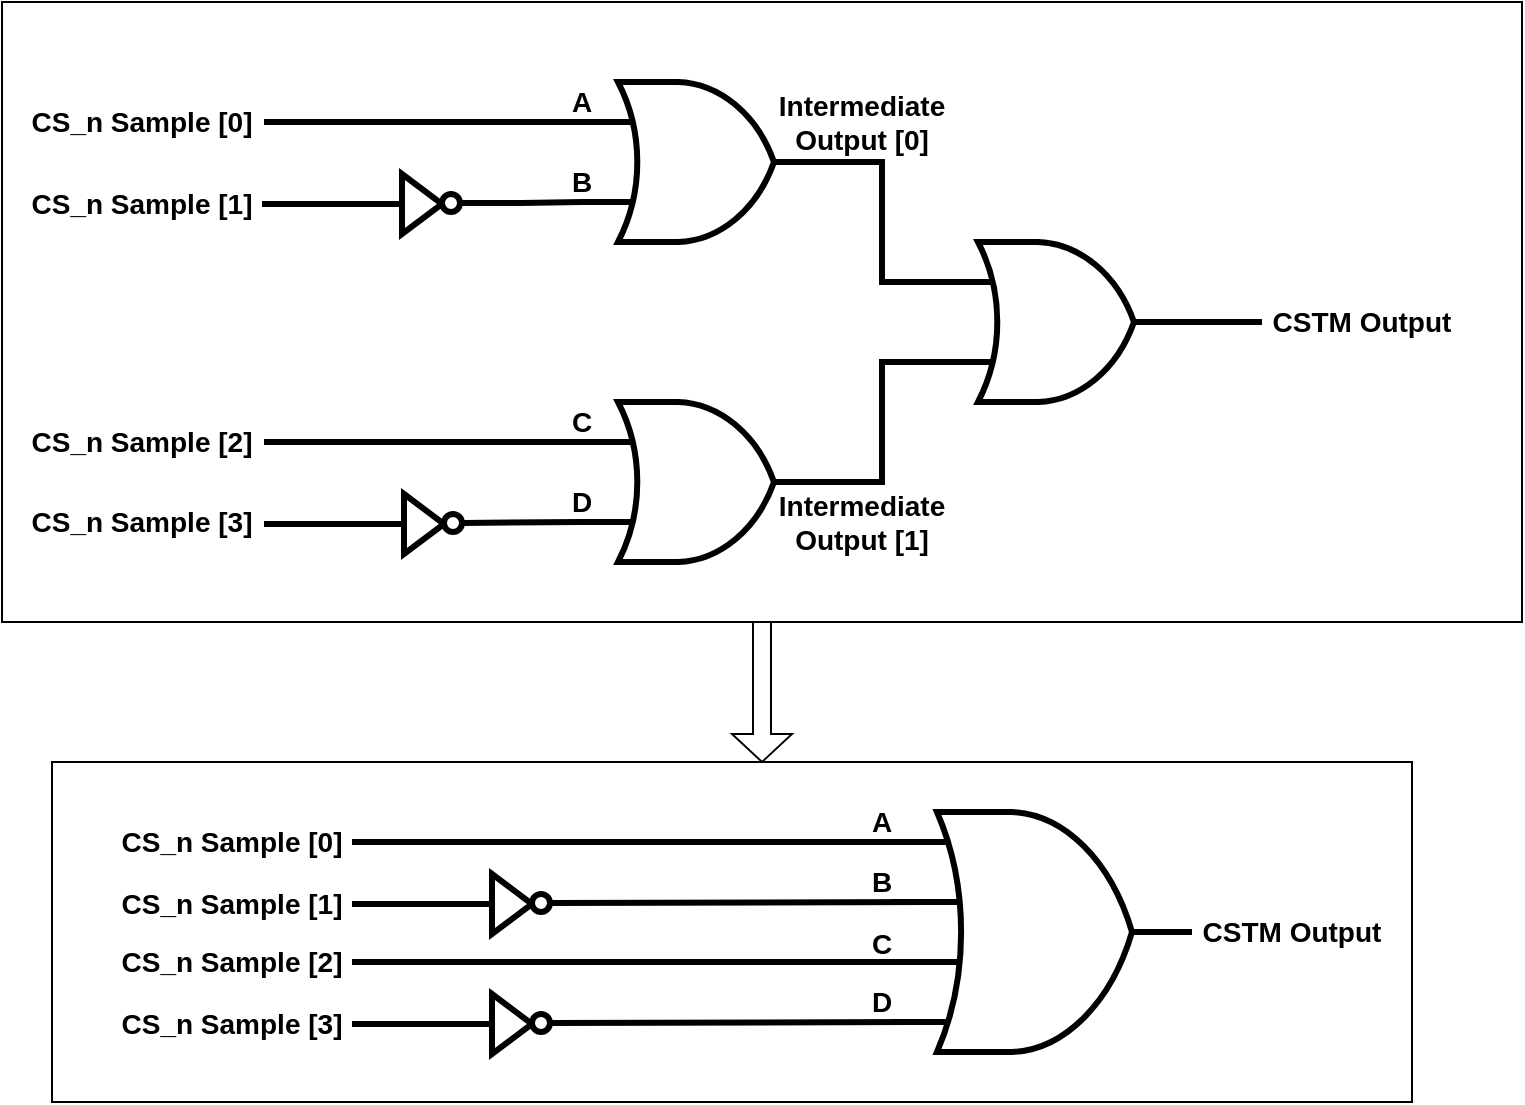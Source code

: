 <mxfile version="24.7.10">
  <diagram name="Page-1" id="rSAMqZ4DrXT9g6BvH1cz">
    <mxGraphModel dx="1094" dy="744" grid="1" gridSize="10" guides="1" tooltips="1" connect="1" arrows="1" fold="1" page="1" pageScale="1" pageWidth="850" pageHeight="1100" math="0" shadow="0">
      <root>
        <mxCell id="0" />
        <mxCell id="1" parent="0" />
        <mxCell id="oXpmxhtpxY_ralDpMQTe-60" value="" style="rounded=0;whiteSpace=wrap;html=1;" vertex="1" parent="1">
          <mxGeometry x="55" y="500" width="680" height="170" as="geometry" />
        </mxCell>
        <mxCell id="oXpmxhtpxY_ralDpMQTe-59" value="" style="rounded=0;whiteSpace=wrap;html=1;" vertex="1" parent="1">
          <mxGeometry x="30" y="120" width="760" height="310" as="geometry" />
        </mxCell>
        <mxCell id="oXpmxhtpxY_ralDpMQTe-8" value="" style="verticalLabelPosition=bottom;shadow=0;dashed=0;align=center;html=1;verticalAlign=top;shape=mxgraph.electrical.logic_gates.logic_gate;operation=or;strokeWidth=3;" vertex="1" parent="1">
          <mxGeometry x="320" y="160" width="120" height="80" as="geometry" />
        </mxCell>
        <mxCell id="oXpmxhtpxY_ralDpMQTe-9" value="" style="verticalLabelPosition=bottom;shadow=0;dashed=0;align=center;html=1;verticalAlign=top;shape=mxgraph.electrical.logic_gates.logic_gate;operation=or;strokeWidth=3;" vertex="1" parent="1">
          <mxGeometry x="320" y="320" width="120" height="80" as="geometry" />
        </mxCell>
        <mxCell id="oXpmxhtpxY_ralDpMQTe-13" style="edgeStyle=orthogonalEdgeStyle;rounded=0;orthogonalLoop=1;jettySize=auto;html=1;endArrow=none;endFill=0;strokeWidth=3;" edge="1" parent="1" source="oXpmxhtpxY_ralDpMQTe-10">
          <mxGeometry relative="1" as="geometry">
            <mxPoint x="160" y="221" as="targetPoint" />
          </mxGeometry>
        </mxCell>
        <mxCell id="oXpmxhtpxY_ralDpMQTe-10" value="" style="triangle;whiteSpace=wrap;html=1;strokeWidth=3;" vertex="1" parent="1">
          <mxGeometry x="230" y="206" width="20" height="30" as="geometry" />
        </mxCell>
        <mxCell id="oXpmxhtpxY_ralDpMQTe-11" value="" style="ellipse;whiteSpace=wrap;html=1;aspect=fixed;strokeWidth=3;" vertex="1" parent="1">
          <mxGeometry x="250" y="216" width="9" height="9" as="geometry" />
        </mxCell>
        <mxCell id="oXpmxhtpxY_ralDpMQTe-12" style="edgeStyle=orthogonalEdgeStyle;rounded=0;orthogonalLoop=1;jettySize=auto;html=1;entryX=0;entryY=0.75;entryDx=0;entryDy=0;entryPerimeter=0;strokeWidth=3;endArrow=none;endFill=0;" edge="1" parent="1" source="oXpmxhtpxY_ralDpMQTe-11" target="oXpmxhtpxY_ralDpMQTe-8">
          <mxGeometry relative="1" as="geometry" />
        </mxCell>
        <mxCell id="oXpmxhtpxY_ralDpMQTe-14" style="edgeStyle=orthogonalEdgeStyle;rounded=0;orthogonalLoop=1;jettySize=auto;html=1;endArrow=none;endFill=0;strokeWidth=3;" edge="1" parent="1">
          <mxGeometry relative="1" as="geometry">
            <mxPoint x="161" y="180" as="targetPoint" />
            <mxPoint x="320" y="180" as="sourcePoint" />
          </mxGeometry>
        </mxCell>
        <mxCell id="oXpmxhtpxY_ralDpMQTe-15" style="edgeStyle=orthogonalEdgeStyle;rounded=0;orthogonalLoop=1;jettySize=auto;html=1;endArrow=none;endFill=0;strokeWidth=3;" edge="1" parent="1" source="oXpmxhtpxY_ralDpMQTe-16">
          <mxGeometry relative="1" as="geometry">
            <mxPoint x="161" y="381" as="targetPoint" />
          </mxGeometry>
        </mxCell>
        <mxCell id="oXpmxhtpxY_ralDpMQTe-16" value="" style="triangle;whiteSpace=wrap;html=1;strokeWidth=3;" vertex="1" parent="1">
          <mxGeometry x="231" y="366" width="20" height="30" as="geometry" />
        </mxCell>
        <mxCell id="oXpmxhtpxY_ralDpMQTe-17" value="" style="ellipse;whiteSpace=wrap;html=1;aspect=fixed;strokeWidth=3;" vertex="1" parent="1">
          <mxGeometry x="251" y="376" width="9" height="9" as="geometry" />
        </mxCell>
        <mxCell id="oXpmxhtpxY_ralDpMQTe-18" style="edgeStyle=orthogonalEdgeStyle;rounded=0;orthogonalLoop=1;jettySize=auto;html=1;endArrow=none;endFill=0;strokeWidth=3;" edge="1" parent="1">
          <mxGeometry relative="1" as="geometry">
            <mxPoint x="161" y="340" as="targetPoint" />
            <mxPoint x="320" y="340" as="sourcePoint" />
          </mxGeometry>
        </mxCell>
        <mxCell id="oXpmxhtpxY_ralDpMQTe-20" value="" style="endArrow=none;html=1;rounded=0;entryX=0;entryY=0.75;entryDx=0;entryDy=0;entryPerimeter=0;exitX=1;exitY=0.5;exitDx=0;exitDy=0;strokeWidth=3;" edge="1" parent="1" source="oXpmxhtpxY_ralDpMQTe-17" target="oXpmxhtpxY_ralDpMQTe-9">
          <mxGeometry width="50" height="50" relative="1" as="geometry">
            <mxPoint x="240" y="440" as="sourcePoint" />
            <mxPoint x="290" y="390" as="targetPoint" />
          </mxGeometry>
        </mxCell>
        <mxCell id="oXpmxhtpxY_ralDpMQTe-21" value="CS_n Sample [0]" style="text;html=1;align=center;verticalAlign=middle;whiteSpace=wrap;rounded=0;fontSize=14;fontStyle=1" vertex="1" parent="1">
          <mxGeometry x="40" y="170" width="120" height="20" as="geometry" />
        </mxCell>
        <mxCell id="oXpmxhtpxY_ralDpMQTe-22" value="CS_n Sample [1]" style="text;html=1;align=center;verticalAlign=middle;whiteSpace=wrap;rounded=0;fontSize=14;fontStyle=1" vertex="1" parent="1">
          <mxGeometry x="40" y="210.5" width="120" height="20" as="geometry" />
        </mxCell>
        <mxCell id="oXpmxhtpxY_ralDpMQTe-23" value="CS_n Sample [2]" style="text;html=1;align=center;verticalAlign=middle;whiteSpace=wrap;rounded=0;fontSize=14;fontStyle=1" vertex="1" parent="1">
          <mxGeometry x="40" y="329.75" width="120" height="20" as="geometry" />
        </mxCell>
        <mxCell id="oXpmxhtpxY_ralDpMQTe-24" value="CS_n Sample [3]" style="text;html=1;align=center;verticalAlign=middle;whiteSpace=wrap;rounded=0;fontSize=14;fontStyle=1" vertex="1" parent="1">
          <mxGeometry x="40" y="370.25" width="120" height="20" as="geometry" />
        </mxCell>
        <mxCell id="oXpmxhtpxY_ralDpMQTe-28" style="edgeStyle=orthogonalEdgeStyle;rounded=0;orthogonalLoop=1;jettySize=auto;html=1;strokeWidth=3;endArrow=none;endFill=0;" edge="1" parent="1" source="oXpmxhtpxY_ralDpMQTe-25">
          <mxGeometry relative="1" as="geometry">
            <mxPoint x="660" y="280" as="targetPoint" />
          </mxGeometry>
        </mxCell>
        <mxCell id="oXpmxhtpxY_ralDpMQTe-25" value="" style="verticalLabelPosition=bottom;shadow=0;dashed=0;align=center;html=1;verticalAlign=top;shape=mxgraph.electrical.logic_gates.logic_gate;operation=or;strokeWidth=3;" vertex="1" parent="1">
          <mxGeometry x="500" y="240" width="120" height="80" as="geometry" />
        </mxCell>
        <mxCell id="oXpmxhtpxY_ralDpMQTe-26" style="edgeStyle=orthogonalEdgeStyle;rounded=0;orthogonalLoop=1;jettySize=auto;html=1;entryX=0;entryY=0.75;entryDx=0;entryDy=0;entryPerimeter=0;strokeWidth=3;endArrow=none;endFill=0;" edge="1" parent="1" source="oXpmxhtpxY_ralDpMQTe-9" target="oXpmxhtpxY_ralDpMQTe-25">
          <mxGeometry relative="1" as="geometry" />
        </mxCell>
        <mxCell id="oXpmxhtpxY_ralDpMQTe-27" style="edgeStyle=orthogonalEdgeStyle;rounded=0;orthogonalLoop=1;jettySize=auto;html=1;entryX=0;entryY=0.25;entryDx=0;entryDy=0;entryPerimeter=0;endArrow=none;endFill=0;strokeWidth=3;" edge="1" parent="1" source="oXpmxhtpxY_ralDpMQTe-8" target="oXpmxhtpxY_ralDpMQTe-25">
          <mxGeometry relative="1" as="geometry" />
        </mxCell>
        <mxCell id="oXpmxhtpxY_ralDpMQTe-29" value="Intermediate Output [0]" style="text;html=1;align=center;verticalAlign=middle;whiteSpace=wrap;rounded=0;fontSize=14;fontStyle=1" vertex="1" parent="1">
          <mxGeometry x="410" y="160" width="100" height="40" as="geometry" />
        </mxCell>
        <mxCell id="oXpmxhtpxY_ralDpMQTe-30" value="Intermediate Output [1]" style="text;html=1;align=center;verticalAlign=middle;whiteSpace=wrap;rounded=0;fontSize=14;fontStyle=1" vertex="1" parent="1">
          <mxGeometry x="410" y="360" width="100" height="40" as="geometry" />
        </mxCell>
        <mxCell id="oXpmxhtpxY_ralDpMQTe-31" value="CSTM Output" style="text;html=1;align=center;verticalAlign=middle;whiteSpace=wrap;rounded=0;fontSize=14;fontStyle=1" vertex="1" parent="1">
          <mxGeometry x="660" y="270" width="100" height="20" as="geometry" />
        </mxCell>
        <mxCell id="oXpmxhtpxY_ralDpMQTe-33" style="edgeStyle=orthogonalEdgeStyle;rounded=0;orthogonalLoop=1;jettySize=auto;html=1;endArrow=none;endFill=0;strokeWidth=3;" edge="1" parent="1">
          <mxGeometry relative="1" as="geometry">
            <mxPoint x="205" y="540" as="targetPoint" />
            <mxPoint x="484.5" y="540" as="sourcePoint" />
          </mxGeometry>
        </mxCell>
        <mxCell id="oXpmxhtpxY_ralDpMQTe-34" style="edgeStyle=orthogonalEdgeStyle;rounded=0;orthogonalLoop=1;jettySize=auto;html=1;endArrow=none;endFill=0;strokeWidth=3;entryX=1;entryY=0.5;entryDx=0;entryDy=0;" edge="1" parent="1" target="oXpmxhtpxY_ralDpMQTe-39">
          <mxGeometry relative="1" as="geometry">
            <mxPoint x="335.5" y="570" as="targetPoint" />
            <mxPoint x="494.5" y="570" as="sourcePoint" />
          </mxGeometry>
        </mxCell>
        <mxCell id="oXpmxhtpxY_ralDpMQTe-35" style="edgeStyle=orthogonalEdgeStyle;rounded=0;orthogonalLoop=1;jettySize=auto;html=1;endArrow=none;endFill=0;strokeWidth=3;" edge="1" parent="1">
          <mxGeometry relative="1" as="geometry">
            <mxPoint x="205" y="600" as="targetPoint" />
            <mxPoint x="494" y="600" as="sourcePoint" />
          </mxGeometry>
        </mxCell>
        <mxCell id="oXpmxhtpxY_ralDpMQTe-36" style="edgeStyle=orthogonalEdgeStyle;rounded=0;orthogonalLoop=1;jettySize=auto;html=1;endArrow=none;endFill=0;strokeWidth=3;entryX=1;entryY=0.5;entryDx=0;entryDy=0;" edge="1" parent="1" target="oXpmxhtpxY_ralDpMQTe-42">
          <mxGeometry relative="1" as="geometry">
            <mxPoint x="325.5" y="630" as="targetPoint" />
            <mxPoint x="484.5" y="630" as="sourcePoint" />
          </mxGeometry>
        </mxCell>
        <mxCell id="oXpmxhtpxY_ralDpMQTe-37" style="edgeStyle=orthogonalEdgeStyle;rounded=0;orthogonalLoop=1;jettySize=auto;html=1;endArrow=none;endFill=0;strokeWidth=3;" edge="1" parent="1" source="oXpmxhtpxY_ralDpMQTe-38">
          <mxGeometry relative="1" as="geometry">
            <mxPoint x="205" y="571" as="targetPoint" />
          </mxGeometry>
        </mxCell>
        <mxCell id="oXpmxhtpxY_ralDpMQTe-38" value="" style="triangle;whiteSpace=wrap;html=1;strokeWidth=3;" vertex="1" parent="1">
          <mxGeometry x="275" y="556" width="20" height="30" as="geometry" />
        </mxCell>
        <mxCell id="oXpmxhtpxY_ralDpMQTe-39" value="" style="ellipse;whiteSpace=wrap;html=1;aspect=fixed;strokeWidth=3;" vertex="1" parent="1">
          <mxGeometry x="295" y="566" width="9" height="9" as="geometry" />
        </mxCell>
        <mxCell id="oXpmxhtpxY_ralDpMQTe-40" style="edgeStyle=orthogonalEdgeStyle;rounded=0;orthogonalLoop=1;jettySize=auto;html=1;endArrow=none;endFill=0;strokeWidth=3;" edge="1" parent="1" source="oXpmxhtpxY_ralDpMQTe-41">
          <mxGeometry relative="1" as="geometry">
            <mxPoint x="205" y="631" as="targetPoint" />
          </mxGeometry>
        </mxCell>
        <mxCell id="oXpmxhtpxY_ralDpMQTe-41" value="" style="triangle;whiteSpace=wrap;html=1;strokeWidth=3;" vertex="1" parent="1">
          <mxGeometry x="275" y="616" width="20" height="30" as="geometry" />
        </mxCell>
        <mxCell id="oXpmxhtpxY_ralDpMQTe-42" value="" style="ellipse;whiteSpace=wrap;html=1;aspect=fixed;strokeWidth=3;" vertex="1" parent="1">
          <mxGeometry x="295" y="626" width="9" height="9" as="geometry" />
        </mxCell>
        <mxCell id="oXpmxhtpxY_ralDpMQTe-43" value="CS_n Sample [0]" style="text;html=1;align=center;verticalAlign=middle;whiteSpace=wrap;rounded=0;fontSize=14;fontStyle=1" vertex="1" parent="1">
          <mxGeometry x="85" y="530" width="120" height="20" as="geometry" />
        </mxCell>
        <mxCell id="oXpmxhtpxY_ralDpMQTe-44" value="CS_n Sample [1]" style="text;html=1;align=center;verticalAlign=middle;whiteSpace=wrap;rounded=0;fontSize=14;fontStyle=1" vertex="1" parent="1">
          <mxGeometry x="85" y="560.5" width="120" height="20" as="geometry" />
        </mxCell>
        <mxCell id="oXpmxhtpxY_ralDpMQTe-45" value="CS_n Sample [2]" style="text;html=1;align=center;verticalAlign=middle;whiteSpace=wrap;rounded=0;fontSize=14;fontStyle=1" vertex="1" parent="1">
          <mxGeometry x="85" y="590" width="120" height="20" as="geometry" />
        </mxCell>
        <mxCell id="oXpmxhtpxY_ralDpMQTe-46" value="CS_n Sample [3]" style="text;html=1;align=center;verticalAlign=middle;whiteSpace=wrap;rounded=0;fontSize=14;fontStyle=1" vertex="1" parent="1">
          <mxGeometry x="85" y="621" width="120" height="20" as="geometry" />
        </mxCell>
        <mxCell id="oXpmxhtpxY_ralDpMQTe-48" value="" style="verticalLabelPosition=bottom;shadow=0;dashed=0;align=center;html=1;verticalAlign=top;shape=mxgraph.electrical.logic_gates.logic_gate;operation=or;numInputs=4;strokeWidth=3;" vertex="1" parent="1">
          <mxGeometry x="475" y="525" width="150" height="120" as="geometry" />
        </mxCell>
        <mxCell id="oXpmxhtpxY_ralDpMQTe-49" value="CSTM Output" style="text;html=1;align=center;verticalAlign=middle;whiteSpace=wrap;rounded=0;fontSize=14;fontStyle=1" vertex="1" parent="1">
          <mxGeometry x="625" y="575" width="100" height="20" as="geometry" />
        </mxCell>
        <mxCell id="oXpmxhtpxY_ralDpMQTe-50" value="A" style="text;html=1;align=center;verticalAlign=middle;whiteSpace=wrap;rounded=0;fontSize=14;fontStyle=1" vertex="1" parent="1">
          <mxGeometry x="300" y="160" width="40" height="20" as="geometry" />
        </mxCell>
        <mxCell id="oXpmxhtpxY_ralDpMQTe-51" value="B" style="text;html=1;align=center;verticalAlign=middle;whiteSpace=wrap;rounded=0;fontSize=14;fontStyle=1" vertex="1" parent="1">
          <mxGeometry x="300" y="200" width="40" height="20" as="geometry" />
        </mxCell>
        <mxCell id="oXpmxhtpxY_ralDpMQTe-52" value="C" style="text;html=1;align=center;verticalAlign=middle;whiteSpace=wrap;rounded=0;fontSize=14;fontStyle=1" vertex="1" parent="1">
          <mxGeometry x="300" y="320" width="40" height="20" as="geometry" />
        </mxCell>
        <mxCell id="oXpmxhtpxY_ralDpMQTe-53" value="D" style="text;html=1;align=center;verticalAlign=middle;whiteSpace=wrap;rounded=0;fontSize=14;fontStyle=1" vertex="1" parent="1">
          <mxGeometry x="300" y="360" width="40" height="20" as="geometry" />
        </mxCell>
        <mxCell id="oXpmxhtpxY_ralDpMQTe-54" value="A" style="text;html=1;align=center;verticalAlign=middle;whiteSpace=wrap;rounded=0;fontSize=14;fontStyle=1" vertex="1" parent="1">
          <mxGeometry x="450" y="520" width="40" height="20" as="geometry" />
        </mxCell>
        <mxCell id="oXpmxhtpxY_ralDpMQTe-55" value="B" style="text;html=1;align=center;verticalAlign=middle;whiteSpace=wrap;rounded=0;fontSize=14;fontStyle=1" vertex="1" parent="1">
          <mxGeometry x="450" y="550" width="40" height="20" as="geometry" />
        </mxCell>
        <mxCell id="oXpmxhtpxY_ralDpMQTe-56" value="C" style="text;html=1;align=center;verticalAlign=middle;whiteSpace=wrap;rounded=0;fontSize=14;fontStyle=1" vertex="1" parent="1">
          <mxGeometry x="450" y="580.5" width="40" height="20" as="geometry" />
        </mxCell>
        <mxCell id="oXpmxhtpxY_ralDpMQTe-57" value="D" style="text;html=1;align=center;verticalAlign=middle;whiteSpace=wrap;rounded=0;fontSize=14;fontStyle=1" vertex="1" parent="1">
          <mxGeometry x="450" y="610" width="40" height="20" as="geometry" />
        </mxCell>
        <mxCell id="oXpmxhtpxY_ralDpMQTe-58" value="" style="shape=singleArrow;direction=south;whiteSpace=wrap;html=1;" vertex="1" parent="1">
          <mxGeometry x="395" y="430" width="30" height="70" as="geometry" />
        </mxCell>
      </root>
    </mxGraphModel>
  </diagram>
</mxfile>
